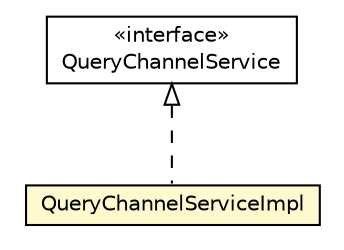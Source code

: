 #!/usr/local/bin/dot
#
# Class diagram 
# Generated by UMLGraph version R5_6_6-8-g8d7759 (http://www.umlgraph.org/)
#

digraph G {
	edge [fontname="Helvetica",fontsize=10,labelfontname="Helvetica",labelfontsize=10];
	node [fontname="Helvetica",fontsize=10,shape=plaintext];
	nodesep=0.25;
	ranksep=0.5;
	// org.dayatang.querychannel.QueryChannelService
	c56 [label=<<table title="org.dayatang.querychannel.QueryChannelService" border="0" cellborder="1" cellspacing="0" cellpadding="2" port="p" href="../QueryChannelService.html">
		<tr><td><table border="0" cellspacing="0" cellpadding="1">
<tr><td align="center" balign="center"> &#171;interface&#187; </td></tr>
<tr><td align="center" balign="center"> QueryChannelService </td></tr>
		</table></td></tr>
		</table>>, URL="../QueryChannelService.html", fontname="Helvetica", fontcolor="black", fontsize=10.0];
	// org.dayatang.querychannel.impl.QueryChannelServiceImpl
	c58 [label=<<table title="org.dayatang.querychannel.impl.QueryChannelServiceImpl" border="0" cellborder="1" cellspacing="0" cellpadding="2" port="p" bgcolor="lemonChiffon" href="./QueryChannelServiceImpl.html">
		<tr><td><table border="0" cellspacing="0" cellpadding="1">
<tr><td align="center" balign="center"> QueryChannelServiceImpl </td></tr>
		</table></td></tr>
		</table>>, URL="./QueryChannelServiceImpl.html", fontname="Helvetica", fontcolor="black", fontsize=10.0];
	//org.dayatang.querychannel.impl.QueryChannelServiceImpl implements org.dayatang.querychannel.QueryChannelService
	c56:p -> c58:p [dir=back,arrowtail=empty,style=dashed];
}

